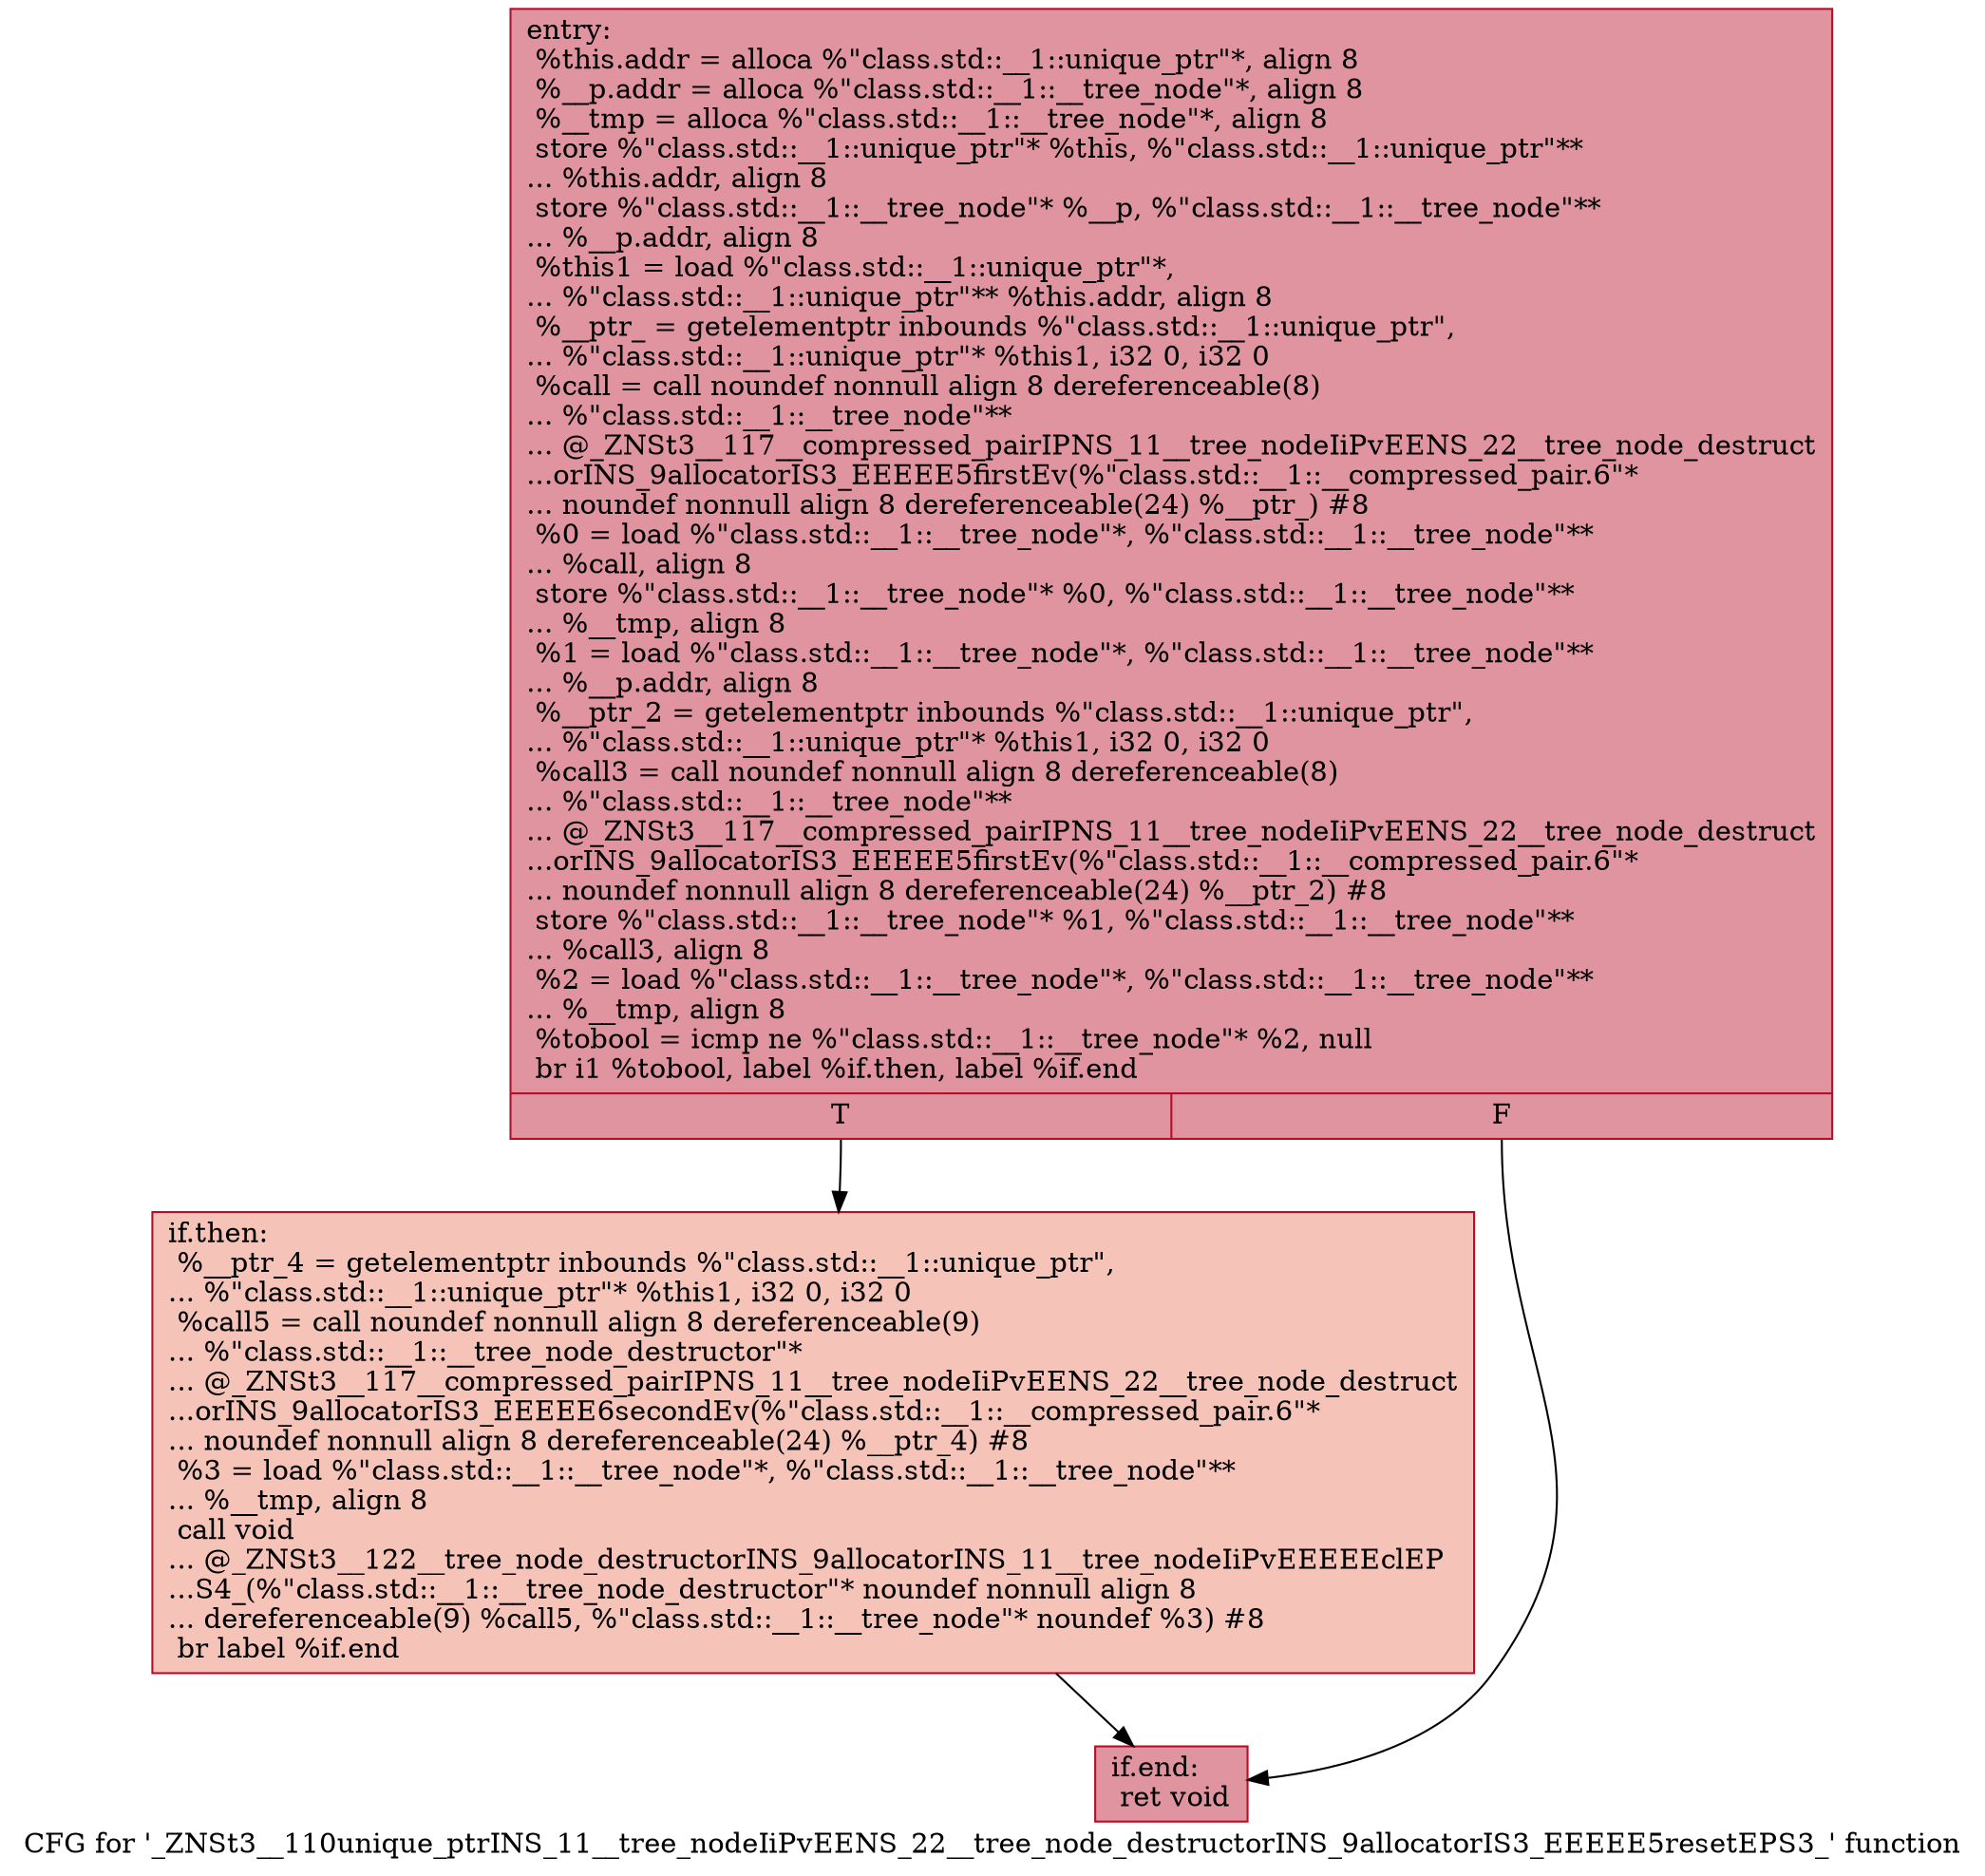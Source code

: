 digraph "CFG for '_ZNSt3__110unique_ptrINS_11__tree_nodeIiPvEENS_22__tree_node_destructorINS_9allocatorIS3_EEEEE5resetEPS3_' function" {
	label="CFG for '_ZNSt3__110unique_ptrINS_11__tree_nodeIiPvEENS_22__tree_node_destructorINS_9allocatorIS3_EEEEE5resetEPS3_' function";

	Node0x6000025580c0 [shape=record,color="#b70d28ff", style=filled, fillcolor="#b70d2870",label="{entry:\l  %this.addr = alloca %\"class.std::__1::unique_ptr\"*, align 8\l  %__p.addr = alloca %\"class.std::__1::__tree_node\"*, align 8\l  %__tmp = alloca %\"class.std::__1::__tree_node\"*, align 8\l  store %\"class.std::__1::unique_ptr\"* %this, %\"class.std::__1::unique_ptr\"**\l... %this.addr, align 8\l  store %\"class.std::__1::__tree_node\"* %__p, %\"class.std::__1::__tree_node\"**\l... %__p.addr, align 8\l  %this1 = load %\"class.std::__1::unique_ptr\"*,\l... %\"class.std::__1::unique_ptr\"** %this.addr, align 8\l  %__ptr_ = getelementptr inbounds %\"class.std::__1::unique_ptr\",\l... %\"class.std::__1::unique_ptr\"* %this1, i32 0, i32 0\l  %call = call noundef nonnull align 8 dereferenceable(8)\l... %\"class.std::__1::__tree_node\"**\l... @_ZNSt3__117__compressed_pairIPNS_11__tree_nodeIiPvEENS_22__tree_node_destruct\l...orINS_9allocatorIS3_EEEEE5firstEv(%\"class.std::__1::__compressed_pair.6\"*\l... noundef nonnull align 8 dereferenceable(24) %__ptr_) #8\l  %0 = load %\"class.std::__1::__tree_node\"*, %\"class.std::__1::__tree_node\"**\l... %call, align 8\l  store %\"class.std::__1::__tree_node\"* %0, %\"class.std::__1::__tree_node\"**\l... %__tmp, align 8\l  %1 = load %\"class.std::__1::__tree_node\"*, %\"class.std::__1::__tree_node\"**\l... %__p.addr, align 8\l  %__ptr_2 = getelementptr inbounds %\"class.std::__1::unique_ptr\",\l... %\"class.std::__1::unique_ptr\"* %this1, i32 0, i32 0\l  %call3 = call noundef nonnull align 8 dereferenceable(8)\l... %\"class.std::__1::__tree_node\"**\l... @_ZNSt3__117__compressed_pairIPNS_11__tree_nodeIiPvEENS_22__tree_node_destruct\l...orINS_9allocatorIS3_EEEEE5firstEv(%\"class.std::__1::__compressed_pair.6\"*\l... noundef nonnull align 8 dereferenceable(24) %__ptr_2) #8\l  store %\"class.std::__1::__tree_node\"* %1, %\"class.std::__1::__tree_node\"**\l... %call3, align 8\l  %2 = load %\"class.std::__1::__tree_node\"*, %\"class.std::__1::__tree_node\"**\l... %__tmp, align 8\l  %tobool = icmp ne %\"class.std::__1::__tree_node\"* %2, null\l  br i1 %tobool, label %if.then, label %if.end\l|{<s0>T|<s1>F}}"];
	Node0x6000025580c0:s0 -> Node0x600002558180;
	Node0x6000025580c0:s1 -> Node0x6000025581c0;
	Node0x600002558180 [shape=record,color="#b70d28ff", style=filled, fillcolor="#e8765c70",label="{if.then:                                          \l  %__ptr_4 = getelementptr inbounds %\"class.std::__1::unique_ptr\",\l... %\"class.std::__1::unique_ptr\"* %this1, i32 0, i32 0\l  %call5 = call noundef nonnull align 8 dereferenceable(9)\l... %\"class.std::__1::__tree_node_destructor\"*\l... @_ZNSt3__117__compressed_pairIPNS_11__tree_nodeIiPvEENS_22__tree_node_destruct\l...orINS_9allocatorIS3_EEEEE6secondEv(%\"class.std::__1::__compressed_pair.6\"*\l... noundef nonnull align 8 dereferenceable(24) %__ptr_4) #8\l  %3 = load %\"class.std::__1::__tree_node\"*, %\"class.std::__1::__tree_node\"**\l... %__tmp, align 8\l  call void\l... @_ZNSt3__122__tree_node_destructorINS_9allocatorINS_11__tree_nodeIiPvEEEEEclEP\l...S4_(%\"class.std::__1::__tree_node_destructor\"* noundef nonnull align 8\l... dereferenceable(9) %call5, %\"class.std::__1::__tree_node\"* noundef %3) #8\l  br label %if.end\l}"];
	Node0x600002558180 -> Node0x6000025581c0;
	Node0x6000025581c0 [shape=record,color="#b70d28ff", style=filled, fillcolor="#b70d2870",label="{if.end:                                           \l  ret void\l}"];
}
